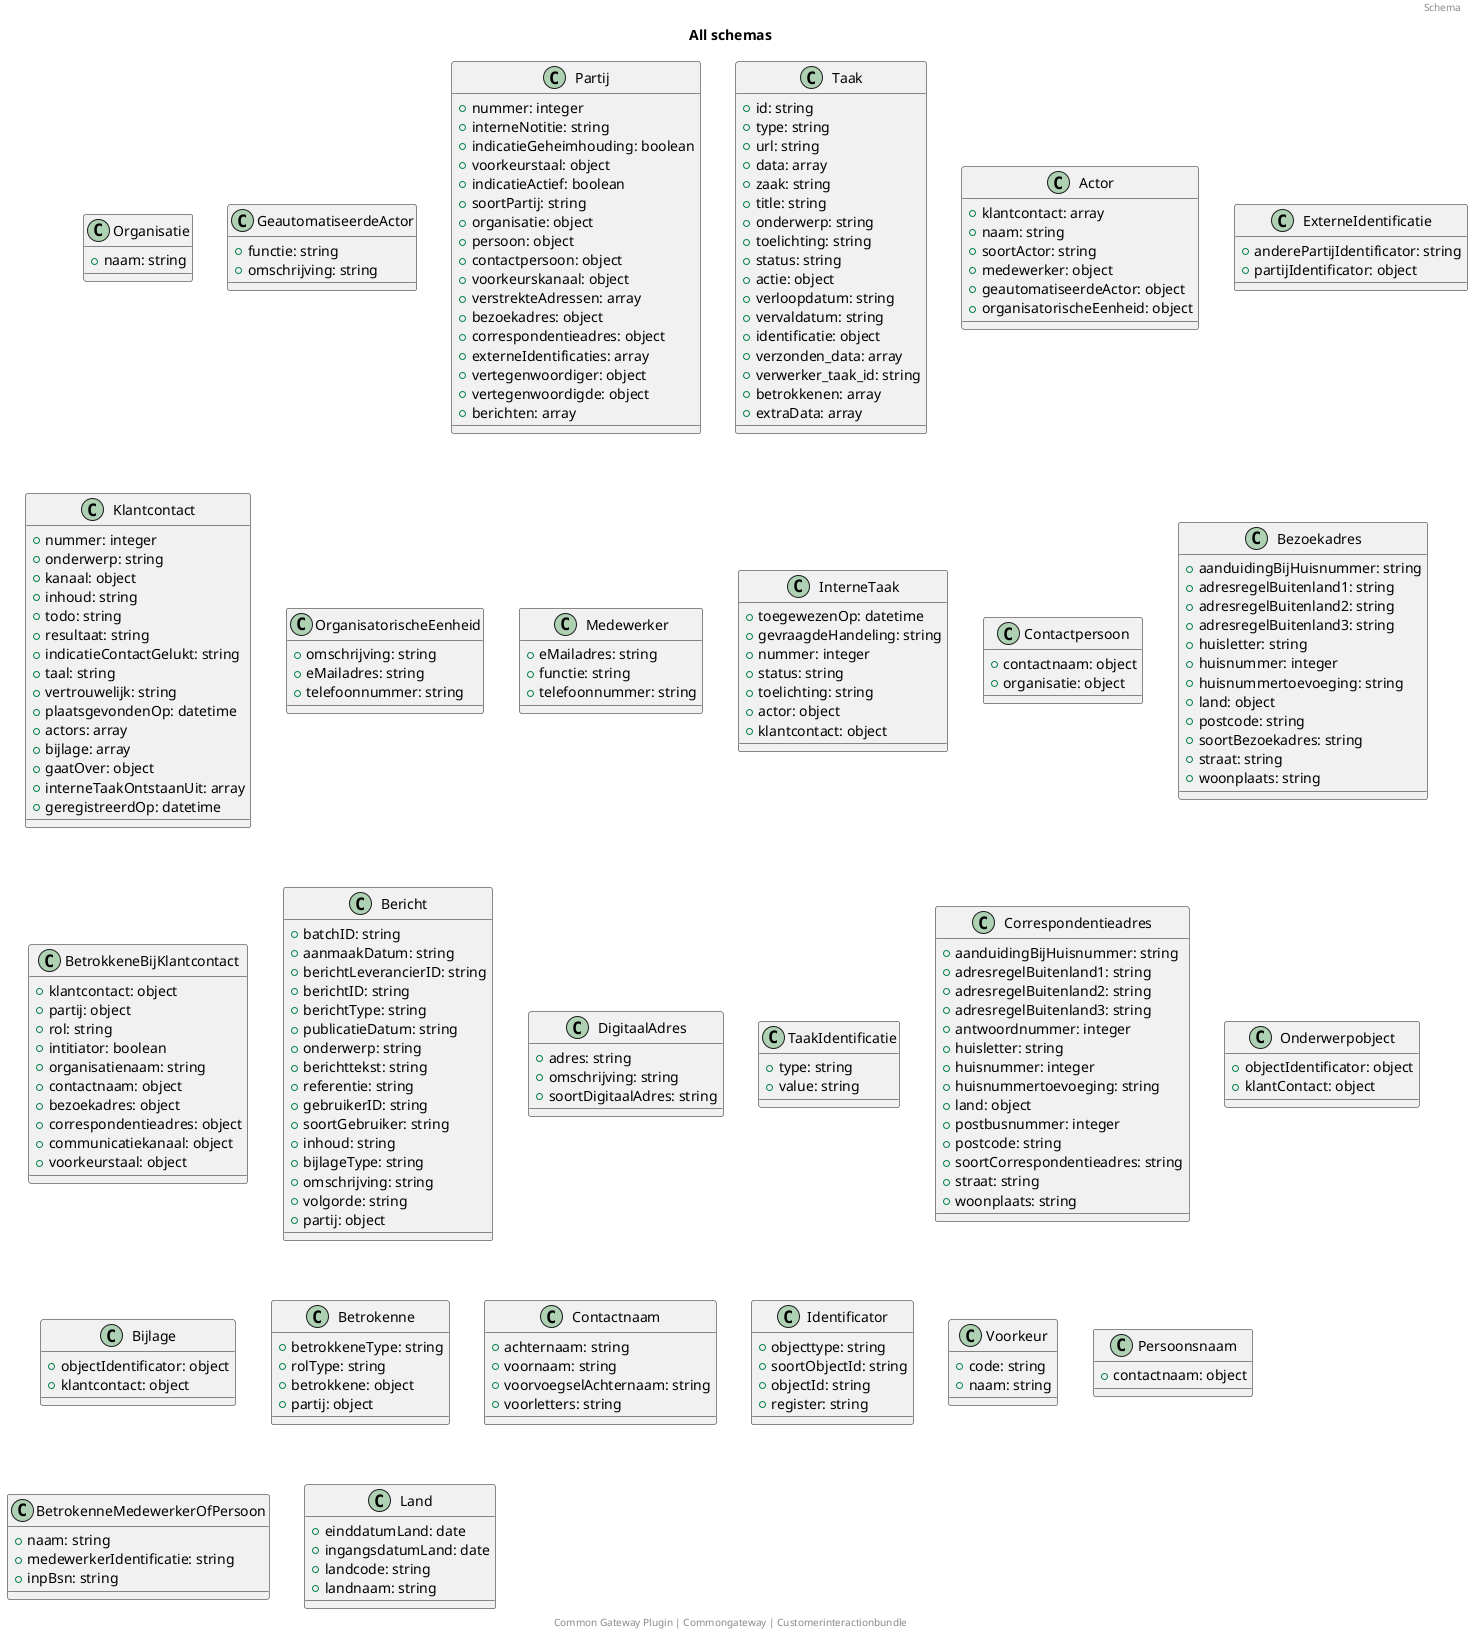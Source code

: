 @startuml
title: All schemas
footer: Common Gateway Plugin | Commongateway | Customerinteractionbundle 
header: Schema
class Organisatie {
  + naam: string
}
class GeautomatiseerdeActor {
  + functie: string
  + omschrijving: string
}
class Partij {
  + nummer: integer
  + interneNotitie: string
  + indicatieGeheimhouding: boolean
  + voorkeurstaal: object
  + indicatieActief: boolean
  + soortPartij: string
  + organisatie: object
  + persoon: object
  + contactpersoon: object
  + voorkeurskanaal: object
  + verstrekteAdressen: array
  + bezoekadres: object
  + correspondentieadres: object
  + externeIdentificaties: array
  + vertegenwoordiger: object
  + vertegenwoordigde: object
  + berichten: array
}
class Taak {
  + id: string
  + type: string
  + url: string
  + data: array
  + zaak: string
  + title: string
  + onderwerp: string
  + toelichting: string
  + status: string
  + actie: object
  + verloopdatum: string
  + vervaldatum: string
  + identificatie: object
  + verzonden_data: array
  + verwerker_taak_id: string
  + betrokkenen: array
  + extraData: array
}
class Actor {
  + klantcontact: array
  + naam: string
  + soortActor: string
  + medewerker: object
  + geautomatiseerdeActor: object
  + organisatorischeEenheid: object
}
class ExterneIdentificatie {
  + anderePartijIdentificator: string
  + partijIdentificator: object
}
class Klantcontact {
  + nummer: integer
  + onderwerp: string
  + kanaal: object
  + inhoud: string
  + todo: string
  + resultaat: string
  + indicatieContactGelukt: string
  + taal: string
  + vertrouwelijk: string
  + plaatsgevondenOp: datetime
  + actors: array
  + bijlage: array
  + gaatOver: object
  + interneTaakOntstaanUit: array
  + geregistreerdOp: datetime
}
class OrganisatorischeEenheid {
  + omschrijving: string
  + eMailadres: string
  + telefoonnummer: string
}
class Medewerker {
  + eMailadres: string
  + functie: string
  + telefoonnummer: string
}
class InterneTaak {
  + toegewezenOp: datetime
  + gevraagdeHandeling: string
  + nummer: integer
  + status: string
  + toelichting: string
  + actor: object
  + klantcontact: object
}
class Contactpersoon {
  + contactnaam: object
  + organisatie: object
}
class Bezoekadres {
  + aanduidingBijHuisnummer: string
  + adresregelBuitenland1: string
  + adresregelBuitenland2: string
  + adresregelBuitenland3: string
  + huisletter: string
  + huisnummer: integer
  + huisnummertoevoeging: string
  + land: object
  + postcode: string
  + soortBezoekadres: string
  + straat: string
  + woonplaats: string
}
class BetrokkeneBijKlantcontact {
  + klantcontact: object
  + partij: object
  + rol: string
  + intitiator: boolean
  + organisatienaam: string
  + contactnaam: object
  + bezoekadres: object
  + correspondentieadres: object
  + communicatiekanaal: object
  + voorkeurstaal: object
}
class Bericht {
  + batchID: string
  + aanmaakDatum: string
  + berichtLeverancierID: string
  + berichtID: string
  + berichtType: string
  + publicatieDatum: string
  + onderwerp: string
  + berichttekst: string
  + referentie: string
  + gebruikerID: string
  + soortGebruiker: string
  + inhoud: string
  + bijlageType: string
  + omschrijving: string
  + volgorde: string
  + partij: object
}
class DigitaalAdres {
  + adres: string
  + omschrijving: string
  + soortDigitaalAdres: string
}
class TaakIdentificatie {
  + type: string
  + value: string
}
class Correspondentieadres {
  + aanduidingBijHuisnummer: string
  + adresregelBuitenland1: string
  + adresregelBuitenland2: string
  + adresregelBuitenland3: string
  + antwoordnummer: integer
  + huisletter: string
  + huisnummer: integer
  + huisnummertoevoeging: string
  + land: object
  + postbusnummer: integer
  + postcode: string
  + soortCorrespondentieadres: string
  + straat: string
  + woonplaats: string
}
class Onderwerpobject {
  + objectIdentificator: object
  + klantContact: object
}
class Bijlage {
  + objectIdentificator: object
  + klantcontact: object
}
class Betrokenne {
  + betrokkeneType: string
  + rolType: string
  + betrokkene: object
  + partij: object
}
class Contactnaam {
  + achternaam: string
  + voornaam: string
  + voorvoegselAchternaam: string
  + voorletters: string
}
class Identificator {
  + objecttype: string
  + soortObjectId: string
  + objectId: string
  + register: string
}
class Voorkeur {
  + code: string
  + naam: string
}
class Persoonsnaam {
  + contactnaam: object
}
class BetrokenneMedewerkerOfPersoon {
  + naam: string
  + medewerkerIdentificatie: string
  + inpBsn: string
}
class Land {
  + einddatumLand: date
  + ingangsdatumLand: date
  + landcode: string
  + landnaam: string
}
@enduml
